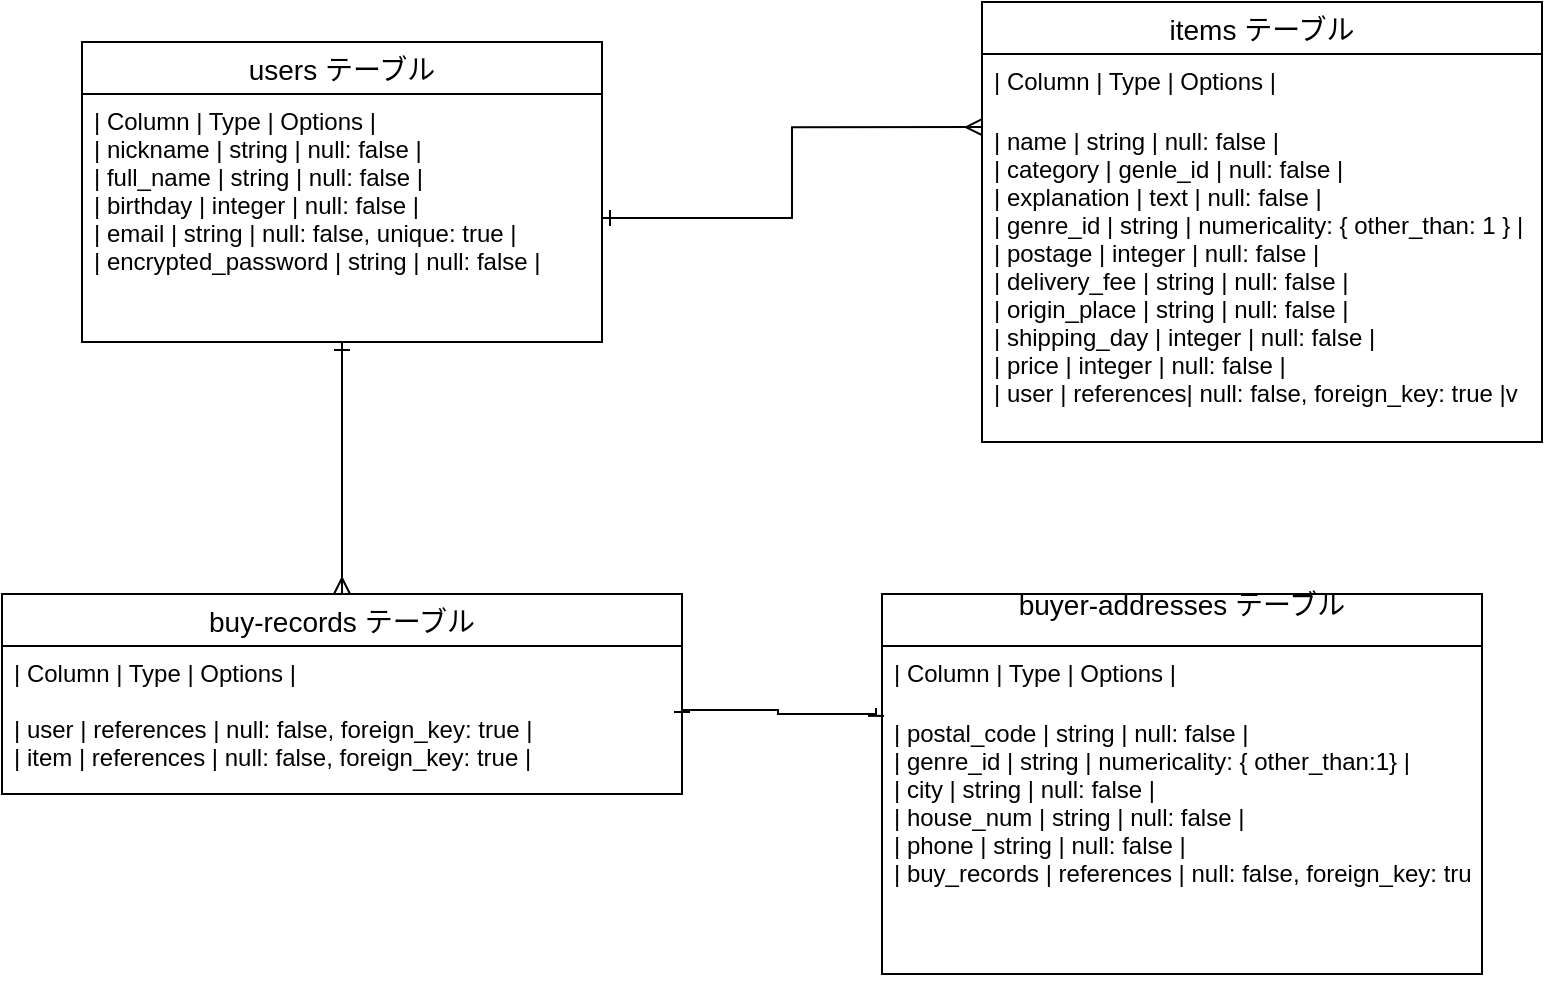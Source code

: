 <mxfile>
    <diagram id="2p3KprixvNd5ohJGv5WB" name="ページ1">
        <mxGraphModel dx="732" dy="731" grid="1" gridSize="10" guides="1" tooltips="1" connect="1" arrows="1" fold="1" page="1" pageScale="1" pageWidth="827" pageHeight="1169" math="0" shadow="0">
            <root>
                <mxCell id="0"/>
                <mxCell id="1" parent="0"/>
                <mxCell id="2" value="users テーブル" style="swimlane;fontStyle=0;childLayout=stackLayout;horizontal=1;startSize=26;horizontalStack=0;resizeParent=1;resizeParentMax=0;resizeLast=0;collapsible=1;marginBottom=0;align=center;fontSize=14;" parent="1" vertex="1">
                    <mxGeometry x="50" y="110" width="260" height="150" as="geometry"/>
                </mxCell>
                <mxCell id="4" value="| Column                | Type     | Options      |&#10;| nickname              | string   | null: false                |&#10;| full_name             | string   | null: false                |&#10;| birthday              | integer  | null: false                |&#10;| email                 | string   | null: false, unique: true  |&#10;| encrypted_password    | string   | null: false                |&#10;" style="text;strokeColor=none;fillColor=none;spacingLeft=4;spacingRight=4;overflow=hidden;rotatable=0;points=[[0,0.5],[1,0.5]];portConstraint=eastwest;fontSize=12;" parent="2" vertex="1">
                    <mxGeometry y="26" width="260" height="124" as="geometry"/>
                </mxCell>
                <mxCell id="33" value=" items テーブル" style="swimlane;fontStyle=0;childLayout=stackLayout;horizontal=1;startSize=26;horizontalStack=0;resizeParent=1;resizeParentMax=0;resizeLast=0;collapsible=1;marginBottom=0;align=center;fontSize=14;" parent="1" vertex="1">
                    <mxGeometry x="500" y="90" width="280" height="220" as="geometry"/>
                </mxCell>
                <mxCell id="34" value="| Column          | Type    | Options     |" style="text;strokeColor=none;fillColor=none;spacingLeft=4;spacingRight=4;overflow=hidden;rotatable=0;points=[[0,0.5],[1,0.5]];portConstraint=eastwest;fontSize=12;" parent="33" vertex="1">
                    <mxGeometry y="26" width="280" height="30" as="geometry"/>
                </mxCell>
                <mxCell id="35" value="| name            | string    | null: false                     |&#10;| category        | genle_id  | null: false                     |&#10;| explanation     | text      | null: false                     |&#10;| genre_id        | string    | numericality: { other_than: 1 } |&#10;| postage         | integer   | null: false                     |&#10;| delivery_fee    | string    | null: false                     |&#10;| origin_place    | string    | null: false                     |&#10;| shipping_day    | integer   | null: false                     |&#10;| price           | integer   | null: false                     |&#10;| user            | references| null: false, foreign_key: true  |v" style="text;strokeColor=none;fillColor=none;spacingLeft=4;spacingRight=4;overflow=hidden;rotatable=0;points=[[0,0.5],[1,0.5]];portConstraint=eastwest;fontSize=12;" parent="33" vertex="1">
                    <mxGeometry y="56" width="280" height="164" as="geometry"/>
                </mxCell>
                <mxCell id="48" style="edgeStyle=orthogonalEdgeStyle;rounded=0;orthogonalLoop=1;jettySize=auto;html=1;exitX=0.5;exitY=0;exitDx=0;exitDy=0;entryX=0.5;entryY=1;entryDx=0;entryDy=0;endArrow=ERone;endFill=0;startArrow=ERmany;startFill=0;" parent="1" source="37" target="2" edge="1">
                    <mxGeometry relative="1" as="geometry"/>
                </mxCell>
                <mxCell id="37" value=" buy-records テーブル" style="swimlane;fontStyle=0;childLayout=stackLayout;horizontal=1;startSize=26;horizontalStack=0;resizeParent=1;resizeParentMax=0;resizeLast=0;collapsible=1;marginBottom=0;align=center;fontSize=14;" parent="1" vertex="1">
                    <mxGeometry x="10" y="386" width="340" height="100" as="geometry"/>
                </mxCell>
                <mxCell id="39" value="| Column   | Type       | Options                        |&#10;&#10;| user     | references | null: false, foreign_key: true |&#10;| item     | references | null: false, foreign_key: true |" style="text;strokeColor=none;fillColor=none;spacingLeft=4;spacingRight=4;overflow=hidden;rotatable=0;points=[[0,0.5],[1,0.5]];portConstraint=eastwest;fontSize=12;" parent="37" vertex="1">
                    <mxGeometry y="26" width="340" height="74" as="geometry"/>
                </mxCell>
                <mxCell id="41" value="buyer-addresses テーブル&#10;" style="swimlane;fontStyle=0;childLayout=stackLayout;horizontal=1;startSize=26;horizontalStack=0;resizeParent=1;resizeParentMax=0;resizeLast=0;collapsible=1;marginBottom=0;align=center;fontSize=14;" parent="1" vertex="1">
                    <mxGeometry x="450" y="386" width="300" height="190" as="geometry"/>
                </mxCell>
                <mxCell id="42" value="| Column       | Type       | Options                        |" style="text;strokeColor=none;fillColor=none;spacingLeft=4;spacingRight=4;overflow=hidden;rotatable=0;points=[[0,0.5],[1,0.5]];portConstraint=eastwest;fontSize=12;" parent="41" vertex="1">
                    <mxGeometry y="26" width="300" height="30" as="geometry"/>
                </mxCell>
                <mxCell id="43" value="| postal_code  | string     | null: false                    |&#10;| genre_id     | string     | numericality: { other_than:1}  |&#10;| city         | string     | null: false                    |&#10;| house_num    | string     | null: false                    |&#10;| phone        | string     | null: false                    |&#10;| buy_records  | references | null: false, foreign_key: true |" style="text;strokeColor=none;fillColor=none;spacingLeft=4;spacingRight=4;overflow=hidden;rotatable=0;points=[[0,0.5],[1,0.5]];portConstraint=eastwest;fontSize=12;" parent="41" vertex="1">
                    <mxGeometry y="56" width="300" height="134" as="geometry"/>
                </mxCell>
                <mxCell id="46" style="edgeStyle=orthogonalEdgeStyle;rounded=0;orthogonalLoop=1;jettySize=auto;html=1;exitX=1;exitY=0.5;exitDx=0;exitDy=0;entryX=0;entryY=0.04;entryDx=0;entryDy=0;entryPerimeter=0;endArrow=ERmany;endFill=0;startArrow=ERone;startFill=0;" parent="1" source="4" target="35" edge="1">
                    <mxGeometry relative="1" as="geometry"/>
                </mxCell>
                <mxCell id="47" style="edgeStyle=orthogonalEdgeStyle;rounded=0;orthogonalLoop=1;jettySize=auto;html=1;exitX=1;exitY=0.5;exitDx=0;exitDy=0;endArrow=ERone;endFill=0;entryX=-0.01;entryY=0.007;entryDx=0;entryDy=0;entryPerimeter=0;startArrow=ERone;startFill=0;" parent="1" source="39" target="43" edge="1">
                    <mxGeometry relative="1" as="geometry">
                        <mxPoint x="400" y="430" as="targetPoint"/>
                        <Array as="points">
                            <mxPoint x="398" y="444"/>
                            <mxPoint x="398" y="446"/>
                            <mxPoint x="447" y="446"/>
                        </Array>
                    </mxGeometry>
                </mxCell>
            </root>
        </mxGraphModel>
    </diagram>
</mxfile>